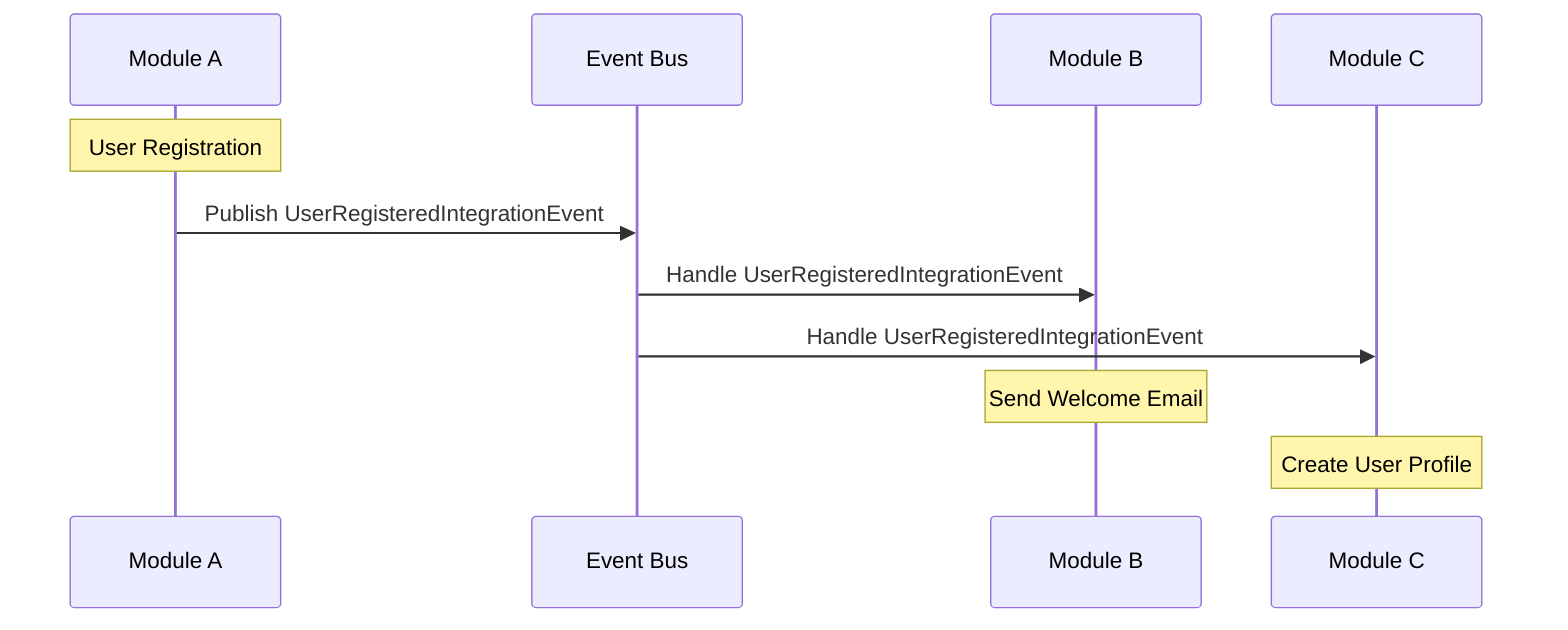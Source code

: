 sequenceDiagram
    participant Module A
    participant Event Bus
    participant Module B
    participant Module C
    
    Note over Module A: User Registration
    Module A->>Event Bus: Publish UserRegisteredIntegrationEvent
    Event Bus->>Module B: Handle UserRegisteredIntegrationEvent
    Event Bus->>Module C: Handle UserRegisteredIntegrationEvent
    Note over Module B: Send Welcome Email
    Note over Module C: Create User Profile